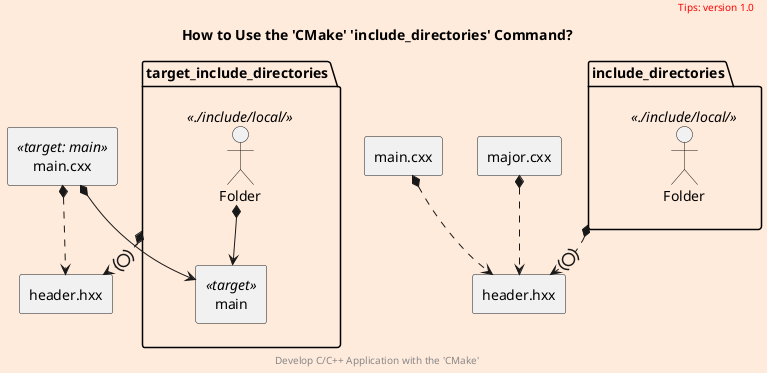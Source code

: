 @startuml
scale 600 width
skinparam backgroundColor #FFEBDC
scale 1

package target_include_directories as target {
    rectangle main <<target>> as cxx
    Folder <<./include/local/>> as I2
}

rectangle main.cxx <<target: main>> as main_2
rectangle header.hxx as header_2

target *.(0).> header_2
main_2 *--> cxx
main_2 *..> header_2
I2 *--> cxx



package include_directories as include {
    Folder <<./include/local/>> as I1
}

rectangle main.cxx as main
rectangle major.cxx as major
rectangle header.hxx as header

main *..> header
major *..> header
include *.(0).> header



title
    How to Use the 'CMake' 'include_directories' Command?
end title

header
<font color=red>Tips: version 1.0</font>
endheader

center footer Develop C/C++ Application with the 'CMake'

@enduml
